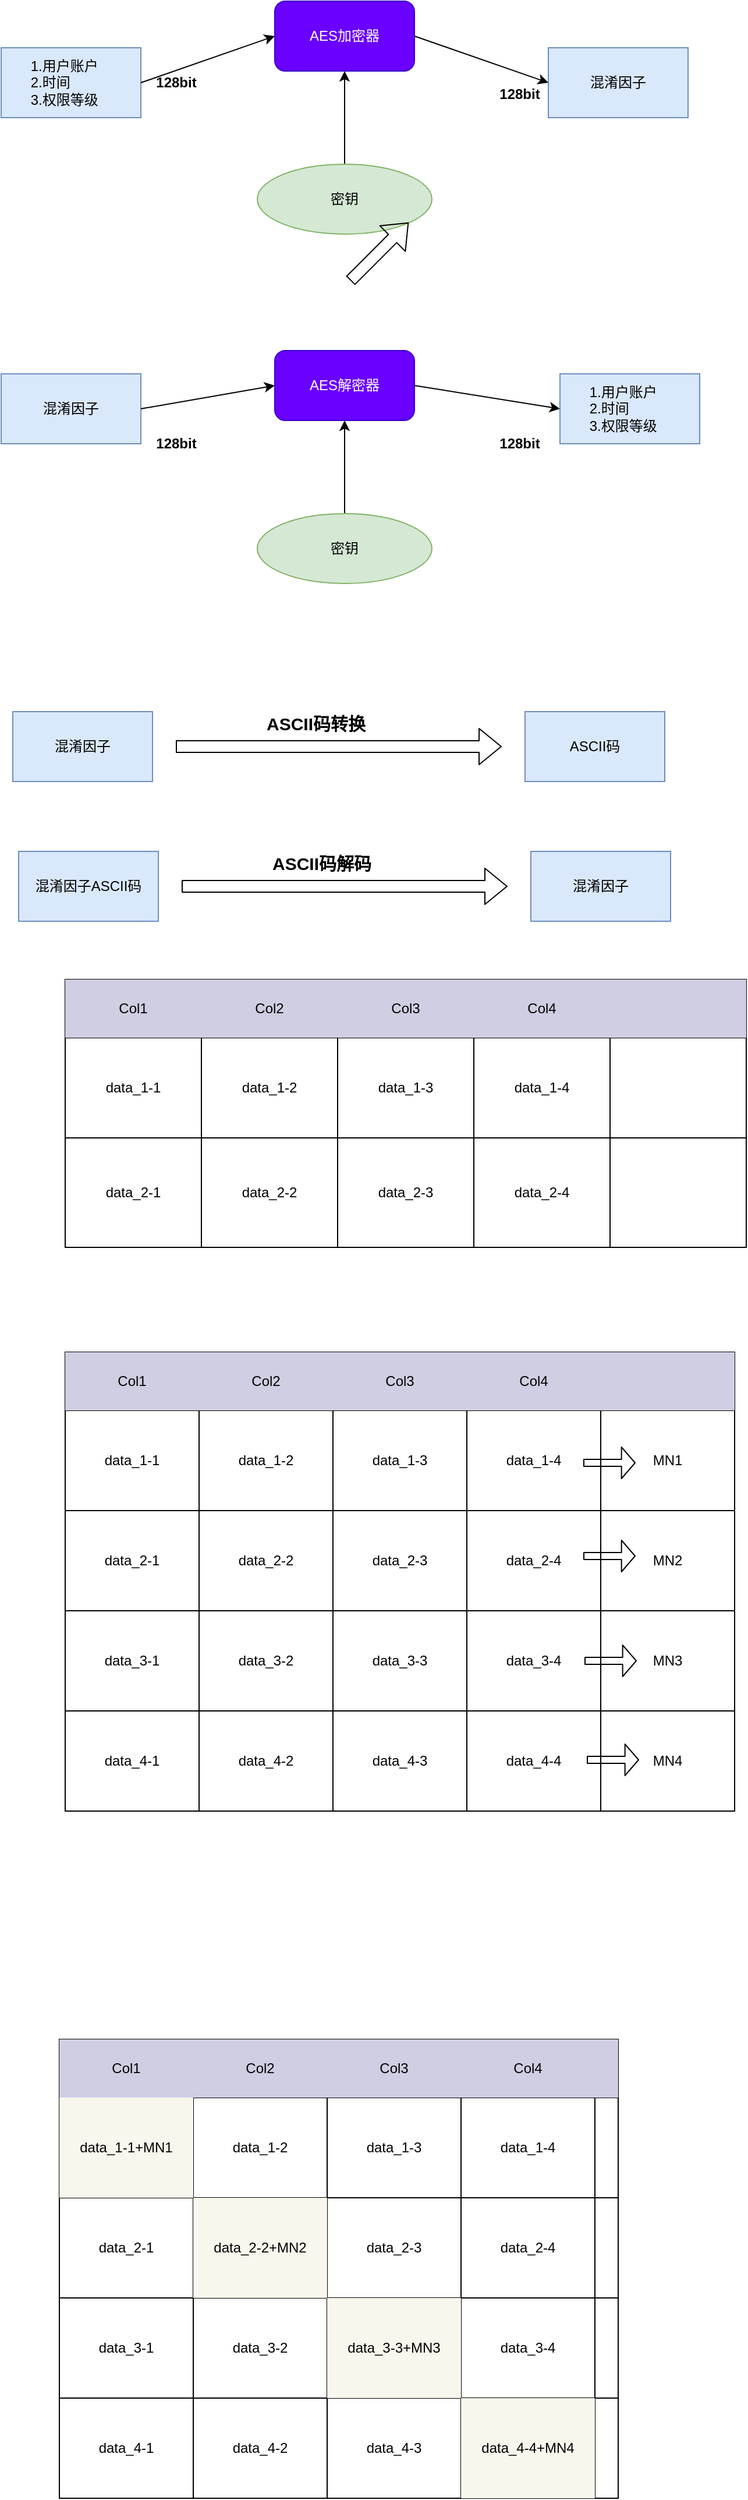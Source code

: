 <mxfile version="14.9.3" type="github">
  <diagram id="JdFX8Y5_raD3rjTgu_EH" name="Page-1">
    <mxGraphModel dx="2062" dy="1154" grid="1" gridSize="10" guides="1" tooltips="1" connect="1" arrows="1" fold="1" page="1" pageScale="1" pageWidth="850" pageHeight="1100" math="0" shadow="0">
      <root>
        <mxCell id="0" />
        <mxCell id="1" parent="0" />
        <mxCell id="7pT013oJxnpNkIhTxjK2-1" value="&amp;nbsp; &amp;nbsp; &amp;nbsp; &amp;nbsp;1.用户账户&lt;br&gt;&amp;nbsp; &amp;nbsp; &amp;nbsp; &amp;nbsp;2.时间&lt;br&gt;&amp;nbsp; &amp;nbsp; &amp;nbsp; &amp;nbsp;3.权限等级" style="rounded=0;whiteSpace=wrap;html=1;align=left;fillColor=#dae8fc;strokeColor=#6c8ebf;" parent="1" vertex="1">
          <mxGeometry x="100" y="380" width="120" height="60" as="geometry" />
        </mxCell>
        <mxCell id="7pT013oJxnpNkIhTxjK2-2" value="混淆因子" style="rounded=0;whiteSpace=wrap;html=1;fillColor=#dae8fc;strokeColor=#6c8ebf;" parent="1" vertex="1">
          <mxGeometry x="570" y="380" width="120" height="60" as="geometry" />
        </mxCell>
        <mxCell id="7pT013oJxnpNkIhTxjK2-9" value="" style="edgeStyle=orthogonalEdgeStyle;rounded=0;orthogonalLoop=1;jettySize=auto;html=1;" parent="1" source="7pT013oJxnpNkIhTxjK2-3" target="7pT013oJxnpNkIhTxjK2-6" edge="1">
          <mxGeometry relative="1" as="geometry" />
        </mxCell>
        <mxCell id="7pT013oJxnpNkIhTxjK2-3" value="密钥" style="ellipse;whiteSpace=wrap;html=1;fillColor=#d5e8d4;strokeColor=#82b366;" parent="1" vertex="1">
          <mxGeometry x="320" y="480" width="150" height="60" as="geometry" />
        </mxCell>
        <mxCell id="7pT013oJxnpNkIhTxjK2-6" value="AES加密器" style="rounded=1;whiteSpace=wrap;html=1;fillColor=#6a00ff;strokeColor=#3700CC;fontColor=#ffffff;" parent="1" vertex="1">
          <mxGeometry x="335" y="340" width="120" height="60" as="geometry" />
        </mxCell>
        <mxCell id="7pT013oJxnpNkIhTxjK2-10" value="" style="endArrow=classic;html=1;entryX=0;entryY=0.5;entryDx=0;entryDy=0;" parent="1" target="7pT013oJxnpNkIhTxjK2-6" edge="1">
          <mxGeometry width="50" height="50" relative="1" as="geometry">
            <mxPoint x="220" y="410" as="sourcePoint" />
            <mxPoint x="270" y="360" as="targetPoint" />
          </mxGeometry>
        </mxCell>
        <mxCell id="7pT013oJxnpNkIhTxjK2-11" value="" style="endArrow=classic;html=1;entryX=0;entryY=0.5;entryDx=0;entryDy=0;" parent="1" target="7pT013oJxnpNkIhTxjK2-2" edge="1">
          <mxGeometry width="50" height="50" relative="1" as="geometry">
            <mxPoint x="455" y="370" as="sourcePoint" />
            <mxPoint x="505" y="320" as="targetPoint" />
          </mxGeometry>
        </mxCell>
        <mxCell id="7pT013oJxnpNkIhTxjK2-12" value="&lt;b&gt;128bit&lt;/b&gt;" style="text;html=1;resizable=0;autosize=1;align=center;verticalAlign=middle;points=[];fillColor=none;strokeColor=none;rounded=0;" parent="1" vertex="1">
          <mxGeometry x="225" y="400" width="50" height="20" as="geometry" />
        </mxCell>
        <mxCell id="7pT013oJxnpNkIhTxjK2-13" value="&lt;b&gt;128bit&lt;/b&gt;" style="text;html=1;resizable=0;autosize=1;align=center;verticalAlign=middle;points=[];fillColor=none;strokeColor=none;rounded=0;" parent="1" vertex="1">
          <mxGeometry x="520" y="410" width="50" height="20" as="geometry" />
        </mxCell>
        <mxCell id="NVBzjJ3xbAIKhqxGu_0e-1" value="&amp;nbsp; &amp;nbsp; &amp;nbsp; &amp;nbsp;1.用户账户&lt;br&gt;&amp;nbsp; &amp;nbsp; &amp;nbsp; &amp;nbsp;2.时间&lt;br&gt;&amp;nbsp; &amp;nbsp; &amp;nbsp; &amp;nbsp;3.权限等级" style="rounded=0;whiteSpace=wrap;html=1;align=left;fillColor=#dae8fc;strokeColor=#6c8ebf;" parent="1" vertex="1">
          <mxGeometry x="580" y="660" width="120" height="60" as="geometry" />
        </mxCell>
        <mxCell id="NVBzjJ3xbAIKhqxGu_0e-2" value="混淆因子" style="rounded=0;whiteSpace=wrap;html=1;fillColor=#dae8fc;strokeColor=#6c8ebf;" parent="1" vertex="1">
          <mxGeometry x="100" y="660" width="120" height="60" as="geometry" />
        </mxCell>
        <mxCell id="NVBzjJ3xbAIKhqxGu_0e-3" value="" style="edgeStyle=orthogonalEdgeStyle;rounded=0;orthogonalLoop=1;jettySize=auto;html=1;" parent="1" source="NVBzjJ3xbAIKhqxGu_0e-4" target="NVBzjJ3xbAIKhqxGu_0e-5" edge="1">
          <mxGeometry relative="1" as="geometry" />
        </mxCell>
        <mxCell id="NVBzjJ3xbAIKhqxGu_0e-4" value="密钥" style="ellipse;whiteSpace=wrap;html=1;fillColor=#d5e8d4;strokeColor=#82b366;" parent="1" vertex="1">
          <mxGeometry x="320" y="780" width="150" height="60" as="geometry" />
        </mxCell>
        <mxCell id="NVBzjJ3xbAIKhqxGu_0e-5" value="AES解密器" style="rounded=1;whiteSpace=wrap;html=1;fillColor=#6a00ff;strokeColor=#3700CC;fontColor=#ffffff;" parent="1" vertex="1">
          <mxGeometry x="335" y="640" width="120" height="60" as="geometry" />
        </mxCell>
        <mxCell id="NVBzjJ3xbAIKhqxGu_0e-8" value="&lt;b&gt;128bit&lt;/b&gt;" style="text;html=1;resizable=0;autosize=1;align=center;verticalAlign=middle;points=[];fillColor=none;strokeColor=none;rounded=0;" parent="1" vertex="1">
          <mxGeometry x="225" y="710" width="50" height="20" as="geometry" />
        </mxCell>
        <mxCell id="NVBzjJ3xbAIKhqxGu_0e-9" value="&lt;b&gt;128bit&lt;/b&gt;" style="text;html=1;resizable=0;autosize=1;align=center;verticalAlign=middle;points=[];fillColor=none;strokeColor=none;rounded=0;" parent="1" vertex="1">
          <mxGeometry x="520" y="710" width="50" height="20" as="geometry" />
        </mxCell>
        <mxCell id="NVBzjJ3xbAIKhqxGu_0e-10" value="" style="endArrow=classic;html=1;entryX=0;entryY=0.5;entryDx=0;entryDy=0;" parent="1" target="NVBzjJ3xbAIKhqxGu_0e-5" edge="1">
          <mxGeometry width="50" height="50" relative="1" as="geometry">
            <mxPoint x="220" y="690" as="sourcePoint" />
            <mxPoint x="270" y="640" as="targetPoint" />
          </mxGeometry>
        </mxCell>
        <mxCell id="NVBzjJ3xbAIKhqxGu_0e-11" value="" style="endArrow=classic;html=1;exitX=1;exitY=0.5;exitDx=0;exitDy=0;entryX=0;entryY=0.5;entryDx=0;entryDy=0;" parent="1" source="NVBzjJ3xbAIKhqxGu_0e-5" target="NVBzjJ3xbAIKhqxGu_0e-1" edge="1">
          <mxGeometry width="50" height="50" relative="1" as="geometry">
            <mxPoint x="590" y="620" as="sourcePoint" />
            <mxPoint x="530" y="520" as="targetPoint" />
          </mxGeometry>
        </mxCell>
        <mxCell id="NVBzjJ3xbAIKhqxGu_0e-12" value="混淆因子" style="rounded=0;whiteSpace=wrap;html=1;fillColor=#dae8fc;strokeColor=#6c8ebf;" parent="1" vertex="1">
          <mxGeometry x="110" y="950" width="120" height="60" as="geometry" />
        </mxCell>
        <mxCell id="NVBzjJ3xbAIKhqxGu_0e-13" value="ASCII码" style="rounded=0;whiteSpace=wrap;html=1;fillColor=#dae8fc;strokeColor=#6c8ebf;" parent="1" vertex="1">
          <mxGeometry x="550" y="950" width="120" height="60" as="geometry" />
        </mxCell>
        <mxCell id="NVBzjJ3xbAIKhqxGu_0e-14" value="" style="shape=flexArrow;endArrow=classic;html=1;" parent="1" edge="1">
          <mxGeometry width="50" height="50" relative="1" as="geometry">
            <mxPoint x="400" y="580" as="sourcePoint" />
            <mxPoint x="450" y="530" as="targetPoint" />
          </mxGeometry>
        </mxCell>
        <mxCell id="NVBzjJ3xbAIKhqxGu_0e-16" value="" style="shape=flexArrow;endArrow=classic;html=1;" parent="1" edge="1">
          <mxGeometry width="50" height="50" relative="1" as="geometry">
            <mxPoint x="250" y="980" as="sourcePoint" />
            <mxPoint x="530" y="980" as="targetPoint" />
            <Array as="points">
              <mxPoint x="250" y="980" />
            </Array>
          </mxGeometry>
        </mxCell>
        <mxCell id="NVBzjJ3xbAIKhqxGu_0e-17" value="&lt;b&gt;&lt;font style=&quot;font-size: 15px&quot;&gt;ASCII码转换&lt;/font&gt;&lt;/b&gt;" style="text;html=1;resizable=0;autosize=1;align=center;verticalAlign=middle;points=[];fillColor=none;strokeColor=none;rounded=0;" parent="1" vertex="1">
          <mxGeometry x="320" y="950" width="100" height="20" as="geometry" />
        </mxCell>
        <mxCell id="NVBzjJ3xbAIKhqxGu_0e-20" value="" style="shape=table;html=1;whiteSpace=wrap;startSize=0;container=1;collapsible=0;childLayout=tableLayout;" parent="1" vertex="1">
          <mxGeometry x="155" y="1180" width="585" height="230" as="geometry" />
        </mxCell>
        <mxCell id="NVBzjJ3xbAIKhqxGu_0e-21" value="" style="shape=partialRectangle;html=1;whiteSpace=wrap;collapsible=0;dropTarget=0;pointerEvents=0;fillColor=none;top=0;left=0;bottom=0;right=0;points=[[0,0.5],[1,0.5]];portConstraint=eastwest;" parent="NVBzjJ3xbAIKhqxGu_0e-20" vertex="1">
          <mxGeometry width="585" height="50" as="geometry" />
        </mxCell>
        <mxCell id="NVBzjJ3xbAIKhqxGu_0e-22" value="Col1" style="shape=partialRectangle;html=1;whiteSpace=wrap;connectable=0;overflow=hidden;fillColor=#d0cee2;top=0;left=0;bottom=0;right=0;strokeColor=#56517e;" parent="NVBzjJ3xbAIKhqxGu_0e-21" vertex="1">
          <mxGeometry width="117" height="50" as="geometry" />
        </mxCell>
        <mxCell id="NVBzjJ3xbAIKhqxGu_0e-23" value="&lt;span&gt;Col2&lt;/span&gt;" style="shape=partialRectangle;html=1;whiteSpace=wrap;connectable=0;overflow=hidden;fillColor=#d0cee2;top=0;left=0;bottom=0;right=0;strokeColor=#56517e;" parent="NVBzjJ3xbAIKhqxGu_0e-21" vertex="1">
          <mxGeometry x="117" width="117" height="50" as="geometry" />
        </mxCell>
        <mxCell id="NVBzjJ3xbAIKhqxGu_0e-24" value="&lt;span&gt;Col3&lt;/span&gt;" style="shape=partialRectangle;html=1;whiteSpace=wrap;connectable=0;overflow=hidden;fillColor=#d0cee2;top=0;left=0;bottom=0;right=0;strokeColor=#56517e;" parent="NVBzjJ3xbAIKhqxGu_0e-21" vertex="1">
          <mxGeometry x="234" width="117" height="50" as="geometry" />
        </mxCell>
        <mxCell id="NVBzjJ3xbAIKhqxGu_0e-25" value="&lt;span&gt;Col4&lt;/span&gt;" style="shape=partialRectangle;html=1;whiteSpace=wrap;connectable=0;overflow=hidden;fillColor=#d0cee2;top=0;left=0;bottom=0;right=0;strokeColor=#56517e;" parent="NVBzjJ3xbAIKhqxGu_0e-21" vertex="1">
          <mxGeometry x="351" width="117" height="50" as="geometry" />
        </mxCell>
        <mxCell id="NVBzjJ3xbAIKhqxGu_0e-26" value="" style="shape=partialRectangle;html=1;whiteSpace=wrap;connectable=0;overflow=hidden;fillColor=#d0cee2;top=0;left=0;bottom=0;right=0;strokeColor=#56517e;" parent="NVBzjJ3xbAIKhqxGu_0e-21" vertex="1">
          <mxGeometry x="468" width="117" height="50" as="geometry" />
        </mxCell>
        <mxCell id="NVBzjJ3xbAIKhqxGu_0e-27" value="" style="shape=partialRectangle;html=1;whiteSpace=wrap;collapsible=0;dropTarget=0;pointerEvents=0;fillColor=none;top=0;left=0;bottom=0;right=0;points=[[0,0.5],[1,0.5]];portConstraint=eastwest;" parent="NVBzjJ3xbAIKhqxGu_0e-20" vertex="1">
          <mxGeometry y="50" width="585" height="86" as="geometry" />
        </mxCell>
        <mxCell id="NVBzjJ3xbAIKhqxGu_0e-28" value="data_1-1" style="shape=partialRectangle;html=1;whiteSpace=wrap;connectable=0;overflow=hidden;fillColor=none;top=0;left=0;bottom=0;right=0;" parent="NVBzjJ3xbAIKhqxGu_0e-27" vertex="1">
          <mxGeometry width="117" height="86" as="geometry" />
        </mxCell>
        <mxCell id="NVBzjJ3xbAIKhqxGu_0e-29" value="&lt;span&gt;data_1-2&lt;/span&gt;" style="shape=partialRectangle;html=1;whiteSpace=wrap;connectable=0;overflow=hidden;fillColor=none;top=0;left=0;bottom=0;right=0;" parent="NVBzjJ3xbAIKhqxGu_0e-27" vertex="1">
          <mxGeometry x="117" width="117" height="86" as="geometry" />
        </mxCell>
        <mxCell id="NVBzjJ3xbAIKhqxGu_0e-30" value="&lt;span&gt;data_1-3&lt;/span&gt;" style="shape=partialRectangle;html=1;whiteSpace=wrap;connectable=0;overflow=hidden;fillColor=none;top=0;left=0;bottom=0;right=0;" parent="NVBzjJ3xbAIKhqxGu_0e-27" vertex="1">
          <mxGeometry x="234" width="117" height="86" as="geometry" />
        </mxCell>
        <mxCell id="NVBzjJ3xbAIKhqxGu_0e-31" value="&lt;span&gt;data_1-4&lt;/span&gt;" style="shape=partialRectangle;html=1;whiteSpace=wrap;connectable=0;overflow=hidden;fillColor=none;top=0;left=0;bottom=0;right=0;" parent="NVBzjJ3xbAIKhqxGu_0e-27" vertex="1">
          <mxGeometry x="351" width="117" height="86" as="geometry" />
        </mxCell>
        <mxCell id="NVBzjJ3xbAIKhqxGu_0e-32" value="" style="shape=partialRectangle;html=1;whiteSpace=wrap;connectable=0;overflow=hidden;fillColor=none;top=0;left=0;bottom=0;right=0;" parent="NVBzjJ3xbAIKhqxGu_0e-27" vertex="1">
          <mxGeometry x="468" width="117" height="86" as="geometry" />
        </mxCell>
        <mxCell id="NVBzjJ3xbAIKhqxGu_0e-33" value="" style="shape=partialRectangle;html=1;whiteSpace=wrap;collapsible=0;dropTarget=0;pointerEvents=0;fillColor=none;top=0;left=0;bottom=0;right=0;points=[[0,0.5],[1,0.5]];portConstraint=eastwest;" parent="NVBzjJ3xbAIKhqxGu_0e-20" vertex="1">
          <mxGeometry y="136" width="585" height="94" as="geometry" />
        </mxCell>
        <mxCell id="NVBzjJ3xbAIKhqxGu_0e-34" value="&lt;span&gt;data_2-1&lt;/span&gt;" style="shape=partialRectangle;html=1;whiteSpace=wrap;connectable=0;overflow=hidden;fillColor=none;top=0;left=0;bottom=0;right=0;" parent="NVBzjJ3xbAIKhqxGu_0e-33" vertex="1">
          <mxGeometry width="117" height="94" as="geometry" />
        </mxCell>
        <mxCell id="NVBzjJ3xbAIKhqxGu_0e-35" value="&lt;span&gt;data_2-2&lt;/span&gt;" style="shape=partialRectangle;html=1;whiteSpace=wrap;connectable=0;overflow=hidden;fillColor=none;top=0;left=0;bottom=0;right=0;" parent="NVBzjJ3xbAIKhqxGu_0e-33" vertex="1">
          <mxGeometry x="117" width="117" height="94" as="geometry" />
        </mxCell>
        <mxCell id="NVBzjJ3xbAIKhqxGu_0e-36" value="&lt;span&gt;data_2-3&lt;/span&gt;" style="shape=partialRectangle;html=1;whiteSpace=wrap;connectable=0;overflow=hidden;fillColor=none;top=0;left=0;bottom=0;right=0;" parent="NVBzjJ3xbAIKhqxGu_0e-33" vertex="1">
          <mxGeometry x="234" width="117" height="94" as="geometry" />
        </mxCell>
        <mxCell id="NVBzjJ3xbAIKhqxGu_0e-37" value="&lt;span&gt;data_2-4&lt;/span&gt;" style="shape=partialRectangle;html=1;whiteSpace=wrap;connectable=0;overflow=hidden;fillColor=none;top=0;left=0;bottom=0;right=0;" parent="NVBzjJ3xbAIKhqxGu_0e-33" vertex="1">
          <mxGeometry x="351" width="117" height="94" as="geometry" />
        </mxCell>
        <mxCell id="NVBzjJ3xbAIKhqxGu_0e-38" value="" style="shape=partialRectangle;html=1;whiteSpace=wrap;connectable=0;overflow=hidden;fillColor=none;top=0;left=0;bottom=0;right=0;" parent="NVBzjJ3xbAIKhqxGu_0e-33" vertex="1">
          <mxGeometry x="468" width="117" height="94" as="geometry" />
        </mxCell>
        <mxCell id="NVBzjJ3xbAIKhqxGu_0e-111" value="" style="shape=table;html=1;whiteSpace=wrap;startSize=0;container=1;collapsible=0;childLayout=tableLayout;" parent="1" vertex="1">
          <mxGeometry x="155" y="1500" width="575" height="394" as="geometry" />
        </mxCell>
        <mxCell id="NVBzjJ3xbAIKhqxGu_0e-112" value="" style="shape=partialRectangle;html=1;whiteSpace=wrap;collapsible=0;dropTarget=0;pointerEvents=0;fillColor=none;top=0;left=0;bottom=0;right=0;points=[[0,0.5],[1,0.5]];portConstraint=eastwest;" parent="NVBzjJ3xbAIKhqxGu_0e-111" vertex="1">
          <mxGeometry width="575" height="50" as="geometry" />
        </mxCell>
        <mxCell id="NVBzjJ3xbAIKhqxGu_0e-113" value="&lt;span&gt;Col1&lt;/span&gt;" style="shape=partialRectangle;html=1;whiteSpace=wrap;connectable=0;overflow=hidden;fillColor=#d0cee2;top=0;left=0;bottom=0;right=0;strokeColor=#56517e;" parent="NVBzjJ3xbAIKhqxGu_0e-112" vertex="1">
          <mxGeometry width="115" height="50" as="geometry" />
        </mxCell>
        <mxCell id="NVBzjJ3xbAIKhqxGu_0e-114" value="&lt;span&gt;Col2&lt;/span&gt;" style="shape=partialRectangle;html=1;whiteSpace=wrap;connectable=0;overflow=hidden;fillColor=#d0cee2;top=0;left=0;bottom=0;right=0;strokeColor=#56517e;" parent="NVBzjJ3xbAIKhqxGu_0e-112" vertex="1">
          <mxGeometry x="115" width="115" height="50" as="geometry" />
        </mxCell>
        <mxCell id="NVBzjJ3xbAIKhqxGu_0e-115" value="&lt;span&gt;Col3&lt;/span&gt;" style="shape=partialRectangle;html=1;whiteSpace=wrap;connectable=0;overflow=hidden;fillColor=#d0cee2;top=0;left=0;bottom=0;right=0;strokeColor=#56517e;" parent="NVBzjJ3xbAIKhqxGu_0e-112" vertex="1">
          <mxGeometry x="230" width="115" height="50" as="geometry" />
        </mxCell>
        <mxCell id="NVBzjJ3xbAIKhqxGu_0e-116" value="&lt;span&gt;Col4&lt;/span&gt;" style="shape=partialRectangle;html=1;whiteSpace=wrap;connectable=0;overflow=hidden;fillColor=#d0cee2;top=0;left=0;bottom=0;right=0;strokeColor=#56517e;" parent="NVBzjJ3xbAIKhqxGu_0e-112" vertex="1">
          <mxGeometry x="345" width="115" height="50" as="geometry" />
        </mxCell>
        <mxCell id="NVBzjJ3xbAIKhqxGu_0e-117" value="" style="shape=partialRectangle;html=1;whiteSpace=wrap;connectable=0;overflow=hidden;fillColor=#d0cee2;top=0;left=0;bottom=0;right=0;strokeColor=#56517e;" parent="NVBzjJ3xbAIKhqxGu_0e-112" vertex="1">
          <mxGeometry x="460" width="115" height="50" as="geometry" />
        </mxCell>
        <mxCell id="NVBzjJ3xbAIKhqxGu_0e-118" value="" style="shape=partialRectangle;html=1;whiteSpace=wrap;collapsible=0;dropTarget=0;pointerEvents=0;fillColor=none;top=0;left=0;bottom=0;right=0;points=[[0,0.5],[1,0.5]];portConstraint=eastwest;" parent="NVBzjJ3xbAIKhqxGu_0e-111" vertex="1">
          <mxGeometry y="50" width="575" height="86" as="geometry" />
        </mxCell>
        <mxCell id="NVBzjJ3xbAIKhqxGu_0e-119" value="&lt;span&gt;data_1-1&lt;/span&gt;" style="shape=partialRectangle;html=1;whiteSpace=wrap;connectable=0;overflow=hidden;fillColor=none;top=0;left=0;bottom=0;right=0;" parent="NVBzjJ3xbAIKhqxGu_0e-118" vertex="1">
          <mxGeometry width="115" height="86" as="geometry" />
        </mxCell>
        <mxCell id="NVBzjJ3xbAIKhqxGu_0e-120" value="&lt;span&gt;data_1-2&lt;/span&gt;" style="shape=partialRectangle;html=1;whiteSpace=wrap;connectable=0;overflow=hidden;fillColor=none;top=0;left=0;bottom=0;right=0;" parent="NVBzjJ3xbAIKhqxGu_0e-118" vertex="1">
          <mxGeometry x="115" width="115" height="86" as="geometry" />
        </mxCell>
        <mxCell id="NVBzjJ3xbAIKhqxGu_0e-121" value="&lt;span&gt;data_1-3&lt;/span&gt;" style="shape=partialRectangle;html=1;whiteSpace=wrap;connectable=0;overflow=hidden;fillColor=none;top=0;left=0;bottom=0;right=0;" parent="NVBzjJ3xbAIKhqxGu_0e-118" vertex="1">
          <mxGeometry x="230" width="115" height="86" as="geometry" />
        </mxCell>
        <mxCell id="NVBzjJ3xbAIKhqxGu_0e-122" value="&lt;span&gt;data_1-4&lt;/span&gt;" style="shape=partialRectangle;html=1;whiteSpace=wrap;connectable=0;overflow=hidden;fillColor=none;top=0;left=0;bottom=0;right=0;" parent="NVBzjJ3xbAIKhqxGu_0e-118" vertex="1">
          <mxGeometry x="345" width="115" height="86" as="geometry" />
        </mxCell>
        <mxCell id="NVBzjJ3xbAIKhqxGu_0e-123" value="MN1" style="shape=partialRectangle;html=1;whiteSpace=wrap;connectable=0;overflow=hidden;fillColor=none;top=0;left=0;bottom=0;right=0;" parent="NVBzjJ3xbAIKhqxGu_0e-118" vertex="1">
          <mxGeometry x="460" width="115" height="86" as="geometry" />
        </mxCell>
        <mxCell id="NVBzjJ3xbAIKhqxGu_0e-124" value="" style="shape=partialRectangle;html=1;whiteSpace=wrap;collapsible=0;dropTarget=0;pointerEvents=0;fillColor=none;top=0;left=0;bottom=0;right=0;points=[[0,0.5],[1,0.5]];portConstraint=eastwest;" parent="NVBzjJ3xbAIKhqxGu_0e-111" vertex="1">
          <mxGeometry y="136" width="575" height="86" as="geometry" />
        </mxCell>
        <mxCell id="NVBzjJ3xbAIKhqxGu_0e-125" value="&lt;span&gt;data_2-1&lt;/span&gt;" style="shape=partialRectangle;html=1;whiteSpace=wrap;connectable=0;overflow=hidden;fillColor=none;top=0;left=0;bottom=0;right=0;" parent="NVBzjJ3xbAIKhqxGu_0e-124" vertex="1">
          <mxGeometry width="115" height="86" as="geometry" />
        </mxCell>
        <mxCell id="NVBzjJ3xbAIKhqxGu_0e-126" value="&lt;span&gt;data_2-2&lt;/span&gt;" style="shape=partialRectangle;html=1;whiteSpace=wrap;connectable=0;overflow=hidden;fillColor=none;top=0;left=0;bottom=0;right=0;" parent="NVBzjJ3xbAIKhqxGu_0e-124" vertex="1">
          <mxGeometry x="115" width="115" height="86" as="geometry" />
        </mxCell>
        <mxCell id="NVBzjJ3xbAIKhqxGu_0e-127" value="&lt;span&gt;data_2-3&lt;/span&gt;" style="shape=partialRectangle;html=1;whiteSpace=wrap;connectable=0;overflow=hidden;fillColor=none;top=0;left=0;bottom=0;right=0;" parent="NVBzjJ3xbAIKhqxGu_0e-124" vertex="1">
          <mxGeometry x="230" width="115" height="86" as="geometry" />
        </mxCell>
        <mxCell id="NVBzjJ3xbAIKhqxGu_0e-128" value="&lt;span&gt;data_2-4&lt;/span&gt;" style="shape=partialRectangle;html=1;whiteSpace=wrap;connectable=0;overflow=hidden;fillColor=none;top=0;left=0;bottom=0;right=0;" parent="NVBzjJ3xbAIKhqxGu_0e-124" vertex="1">
          <mxGeometry x="345" width="115" height="86" as="geometry" />
        </mxCell>
        <mxCell id="NVBzjJ3xbAIKhqxGu_0e-129" value="MN2" style="shape=partialRectangle;html=1;whiteSpace=wrap;connectable=0;overflow=hidden;fillColor=none;top=0;left=0;bottom=0;right=0;" parent="NVBzjJ3xbAIKhqxGu_0e-124" vertex="1">
          <mxGeometry x="460" width="115" height="86" as="geometry" />
        </mxCell>
        <mxCell id="NVBzjJ3xbAIKhqxGu_0e-130" value="" style="shape=partialRectangle;html=1;whiteSpace=wrap;collapsible=0;dropTarget=0;pointerEvents=0;fillColor=none;top=0;left=0;bottom=0;right=0;points=[[0,0.5],[1,0.5]];portConstraint=eastwest;" parent="NVBzjJ3xbAIKhqxGu_0e-111" vertex="1">
          <mxGeometry y="222" width="575" height="86" as="geometry" />
        </mxCell>
        <mxCell id="NVBzjJ3xbAIKhqxGu_0e-131" value="&lt;span&gt;data_3-1&lt;/span&gt;" style="shape=partialRectangle;html=1;whiteSpace=wrap;connectable=0;overflow=hidden;fillColor=none;top=0;left=0;bottom=0;right=0;" parent="NVBzjJ3xbAIKhqxGu_0e-130" vertex="1">
          <mxGeometry width="115" height="86" as="geometry" />
        </mxCell>
        <mxCell id="NVBzjJ3xbAIKhqxGu_0e-132" value="&lt;span&gt;data_3-2&lt;/span&gt;" style="shape=partialRectangle;html=1;whiteSpace=wrap;connectable=0;overflow=hidden;fillColor=none;top=0;left=0;bottom=0;right=0;" parent="NVBzjJ3xbAIKhqxGu_0e-130" vertex="1">
          <mxGeometry x="115" width="115" height="86" as="geometry" />
        </mxCell>
        <mxCell id="NVBzjJ3xbAIKhqxGu_0e-133" value="&lt;span&gt;data_3-3&lt;/span&gt;" style="shape=partialRectangle;html=1;whiteSpace=wrap;connectable=0;overflow=hidden;fillColor=none;top=0;left=0;bottom=0;right=0;" parent="NVBzjJ3xbAIKhqxGu_0e-130" vertex="1">
          <mxGeometry x="230" width="115" height="86" as="geometry" />
        </mxCell>
        <mxCell id="NVBzjJ3xbAIKhqxGu_0e-134" value="&lt;span&gt;data_3-4&lt;/span&gt;" style="shape=partialRectangle;html=1;whiteSpace=wrap;connectable=0;overflow=hidden;fillColor=none;top=0;left=0;bottom=0;right=0;" parent="NVBzjJ3xbAIKhqxGu_0e-130" vertex="1">
          <mxGeometry x="345" width="115" height="86" as="geometry" />
        </mxCell>
        <mxCell id="NVBzjJ3xbAIKhqxGu_0e-135" value="MN3" style="shape=partialRectangle;html=1;whiteSpace=wrap;connectable=0;overflow=hidden;fillColor=none;top=0;left=0;bottom=0;right=0;" parent="NVBzjJ3xbAIKhqxGu_0e-130" vertex="1">
          <mxGeometry x="460" width="115" height="86" as="geometry" />
        </mxCell>
        <mxCell id="NVBzjJ3xbAIKhqxGu_0e-136" value="" style="shape=partialRectangle;html=1;whiteSpace=wrap;collapsible=0;dropTarget=0;pointerEvents=0;fillColor=none;top=0;left=0;bottom=0;right=0;points=[[0,0.5],[1,0.5]];portConstraint=eastwest;" parent="NVBzjJ3xbAIKhqxGu_0e-111" vertex="1">
          <mxGeometry y="308" width="575" height="86" as="geometry" />
        </mxCell>
        <mxCell id="NVBzjJ3xbAIKhqxGu_0e-137" value="&lt;span&gt;data_4-1&lt;/span&gt;" style="shape=partialRectangle;html=1;whiteSpace=wrap;connectable=0;overflow=hidden;fillColor=none;top=0;left=0;bottom=0;right=0;" parent="NVBzjJ3xbAIKhqxGu_0e-136" vertex="1">
          <mxGeometry width="115" height="86" as="geometry" />
        </mxCell>
        <mxCell id="NVBzjJ3xbAIKhqxGu_0e-138" value="&lt;span&gt;data_4-2&lt;/span&gt;" style="shape=partialRectangle;html=1;whiteSpace=wrap;connectable=0;overflow=hidden;fillColor=none;top=0;left=0;bottom=0;right=0;" parent="NVBzjJ3xbAIKhqxGu_0e-136" vertex="1">
          <mxGeometry x="115" width="115" height="86" as="geometry" />
        </mxCell>
        <mxCell id="NVBzjJ3xbAIKhqxGu_0e-139" value="&lt;span&gt;data_4-3&lt;/span&gt;" style="shape=partialRectangle;html=1;whiteSpace=wrap;connectable=0;overflow=hidden;fillColor=none;top=0;left=0;bottom=0;right=0;" parent="NVBzjJ3xbAIKhqxGu_0e-136" vertex="1">
          <mxGeometry x="230" width="115" height="86" as="geometry" />
        </mxCell>
        <mxCell id="NVBzjJ3xbAIKhqxGu_0e-140" value="&lt;span&gt;data_4-4&lt;/span&gt;" style="shape=partialRectangle;html=1;whiteSpace=wrap;connectable=0;overflow=hidden;fillColor=none;top=0;left=0;bottom=0;right=0;" parent="NVBzjJ3xbAIKhqxGu_0e-136" vertex="1">
          <mxGeometry x="345" width="115" height="86" as="geometry" />
        </mxCell>
        <mxCell id="NVBzjJ3xbAIKhqxGu_0e-141" value="MN4" style="shape=partialRectangle;html=1;whiteSpace=wrap;connectable=0;overflow=hidden;fillColor=none;top=0;left=0;bottom=0;right=0;" parent="NVBzjJ3xbAIKhqxGu_0e-136" vertex="1">
          <mxGeometry x="460" width="115" height="86" as="geometry" />
        </mxCell>
        <mxCell id="NVBzjJ3xbAIKhqxGu_0e-144" value="" style="endArrow=block;html=1;shape=flexArrow;strokeWidth=1;endFill=0;width=6;endSize=3.56;" parent="1" edge="1">
          <mxGeometry width="50" height="50" relative="1" as="geometry">
            <mxPoint x="600" y="1595" as="sourcePoint" />
            <mxPoint x="645" y="1595" as="targetPoint" />
          </mxGeometry>
        </mxCell>
        <mxCell id="NVBzjJ3xbAIKhqxGu_0e-145" value="" style="endArrow=block;html=1;shape=flexArrow;strokeWidth=1;endFill=0;width=6;endSize=3.56;" parent="1" edge="1">
          <mxGeometry width="50" height="50" relative="1" as="geometry">
            <mxPoint x="603" y="1850" as="sourcePoint" />
            <mxPoint x="648" y="1850" as="targetPoint" />
          </mxGeometry>
        </mxCell>
        <mxCell id="NVBzjJ3xbAIKhqxGu_0e-146" value="" style="endArrow=block;html=1;shape=flexArrow;strokeWidth=1;endFill=0;width=6;endSize=3.56;" parent="1" edge="1">
          <mxGeometry width="50" height="50" relative="1" as="geometry">
            <mxPoint x="601" y="1765" as="sourcePoint" />
            <mxPoint x="646" y="1765" as="targetPoint" />
          </mxGeometry>
        </mxCell>
        <mxCell id="NVBzjJ3xbAIKhqxGu_0e-147" value="" style="endArrow=block;html=1;shape=flexArrow;strokeWidth=1;endFill=0;width=6;endSize=3.56;" parent="1" edge="1">
          <mxGeometry width="50" height="50" relative="1" as="geometry">
            <mxPoint x="600" y="1675" as="sourcePoint" />
            <mxPoint x="645" y="1675" as="targetPoint" />
          </mxGeometry>
        </mxCell>
        <mxCell id="NVBzjJ3xbAIKhqxGu_0e-148" value="" style="shape=table;html=1;whiteSpace=wrap;startSize=0;container=1;collapsible=0;childLayout=tableLayout;" parent="1" vertex="1">
          <mxGeometry x="150" y="2090" width="480" height="394" as="geometry" />
        </mxCell>
        <mxCell id="NVBzjJ3xbAIKhqxGu_0e-149" value="" style="shape=partialRectangle;html=1;whiteSpace=wrap;collapsible=0;dropTarget=0;pointerEvents=0;fillColor=none;top=0;left=0;bottom=0;right=0;points=[[0,0.5],[1,0.5]];portConstraint=eastwest;" parent="NVBzjJ3xbAIKhqxGu_0e-148" vertex="1">
          <mxGeometry width="480" height="50" as="geometry" />
        </mxCell>
        <mxCell id="NVBzjJ3xbAIKhqxGu_0e-150" value="&lt;span&gt;Col1&lt;/span&gt;" style="shape=partialRectangle;html=1;whiteSpace=wrap;connectable=0;overflow=hidden;fillColor=#d0cee2;top=0;left=0;bottom=0;right=0;strokeColor=#56517e;" parent="NVBzjJ3xbAIKhqxGu_0e-149" vertex="1">
          <mxGeometry width="115" height="50" as="geometry" />
        </mxCell>
        <mxCell id="NVBzjJ3xbAIKhqxGu_0e-151" value="&lt;span&gt;Col2&lt;/span&gt;" style="shape=partialRectangle;html=1;whiteSpace=wrap;connectable=0;overflow=hidden;fillColor=#d0cee2;top=0;left=0;bottom=0;right=0;strokeColor=#56517e;" parent="NVBzjJ3xbAIKhqxGu_0e-149" vertex="1">
          <mxGeometry x="115" width="115" height="50" as="geometry" />
        </mxCell>
        <mxCell id="NVBzjJ3xbAIKhqxGu_0e-152" value="&lt;span&gt;Col3&lt;/span&gt;" style="shape=partialRectangle;html=1;whiteSpace=wrap;connectable=0;overflow=hidden;fillColor=#d0cee2;top=0;left=0;bottom=0;right=0;strokeColor=#56517e;" parent="NVBzjJ3xbAIKhqxGu_0e-149" vertex="1">
          <mxGeometry x="230" width="115" height="50" as="geometry" />
        </mxCell>
        <mxCell id="NVBzjJ3xbAIKhqxGu_0e-153" value="&lt;span&gt;Col4&lt;/span&gt;" style="shape=partialRectangle;html=1;whiteSpace=wrap;connectable=0;overflow=hidden;fillColor=#d0cee2;top=0;left=0;bottom=0;right=0;strokeColor=#56517e;" parent="NVBzjJ3xbAIKhqxGu_0e-149" vertex="1">
          <mxGeometry x="345" width="115" height="50" as="geometry" />
        </mxCell>
        <mxCell id="NVBzjJ3xbAIKhqxGu_0e-154" value="" style="shape=partialRectangle;html=1;whiteSpace=wrap;connectable=0;overflow=hidden;fillColor=#d0cee2;top=0;left=0;bottom=0;right=0;strokeColor=#56517e;" parent="NVBzjJ3xbAIKhqxGu_0e-149" vertex="1">
          <mxGeometry x="460" width="20" height="50" as="geometry" />
        </mxCell>
        <mxCell id="NVBzjJ3xbAIKhqxGu_0e-155" value="" style="shape=partialRectangle;html=1;whiteSpace=wrap;collapsible=0;dropTarget=0;pointerEvents=0;fillColor=none;top=0;left=0;bottom=0;right=0;points=[[0,0.5],[1,0.5]];portConstraint=eastwest;" parent="NVBzjJ3xbAIKhqxGu_0e-148" vertex="1">
          <mxGeometry y="50" width="480" height="86" as="geometry" />
        </mxCell>
        <mxCell id="NVBzjJ3xbAIKhqxGu_0e-156" value="&lt;span&gt;data_1-1+&lt;/span&gt;MN1" style="shape=partialRectangle;html=1;whiteSpace=wrap;connectable=0;overflow=hidden;fillColor=#f9f7ed;top=0;left=0;bottom=0;right=0;strokeColor=#36393d;" parent="NVBzjJ3xbAIKhqxGu_0e-155" vertex="1">
          <mxGeometry width="115" height="86" as="geometry" />
        </mxCell>
        <mxCell id="NVBzjJ3xbAIKhqxGu_0e-157" value="&lt;span&gt;data_1-2&lt;/span&gt;" style="shape=partialRectangle;html=1;whiteSpace=wrap;connectable=0;overflow=hidden;fillColor=none;top=0;left=0;bottom=0;right=0;" parent="NVBzjJ3xbAIKhqxGu_0e-155" vertex="1">
          <mxGeometry x="115" width="115" height="86" as="geometry" />
        </mxCell>
        <mxCell id="NVBzjJ3xbAIKhqxGu_0e-158" value="&lt;span&gt;data_1-3&lt;/span&gt;" style="shape=partialRectangle;html=1;whiteSpace=wrap;connectable=0;overflow=hidden;fillColor=none;top=0;left=0;bottom=0;right=0;" parent="NVBzjJ3xbAIKhqxGu_0e-155" vertex="1">
          <mxGeometry x="230" width="115" height="86" as="geometry" />
        </mxCell>
        <mxCell id="NVBzjJ3xbAIKhqxGu_0e-159" value="&lt;span&gt;data_1-4&lt;/span&gt;" style="shape=partialRectangle;html=1;whiteSpace=wrap;connectable=0;overflow=hidden;fillColor=none;top=0;left=0;bottom=0;right=0;" parent="NVBzjJ3xbAIKhqxGu_0e-155" vertex="1">
          <mxGeometry x="345" width="115" height="86" as="geometry" />
        </mxCell>
        <mxCell id="NVBzjJ3xbAIKhqxGu_0e-160" value="" style="shape=partialRectangle;html=1;whiteSpace=wrap;connectable=0;overflow=hidden;fillColor=none;top=0;left=0;bottom=0;right=0;" parent="NVBzjJ3xbAIKhqxGu_0e-155" vertex="1">
          <mxGeometry x="460" width="20" height="86" as="geometry" />
        </mxCell>
        <mxCell id="NVBzjJ3xbAIKhqxGu_0e-161" value="" style="shape=partialRectangle;html=1;whiteSpace=wrap;collapsible=0;dropTarget=0;pointerEvents=0;fillColor=none;top=0;left=0;bottom=0;right=0;points=[[0,0.5],[1,0.5]];portConstraint=eastwest;" parent="NVBzjJ3xbAIKhqxGu_0e-148" vertex="1">
          <mxGeometry y="136" width="480" height="86" as="geometry" />
        </mxCell>
        <mxCell id="NVBzjJ3xbAIKhqxGu_0e-162" value="&lt;span&gt;data_2-1&lt;/span&gt;" style="shape=partialRectangle;html=1;whiteSpace=wrap;connectable=0;overflow=hidden;fillColor=none;top=0;left=0;bottom=0;right=0;" parent="NVBzjJ3xbAIKhqxGu_0e-161" vertex="1">
          <mxGeometry width="115" height="86" as="geometry" />
        </mxCell>
        <mxCell id="NVBzjJ3xbAIKhqxGu_0e-163" value="&lt;span&gt;data_2-2+MN2&lt;/span&gt;" style="shape=partialRectangle;html=1;whiteSpace=wrap;connectable=0;overflow=hidden;fillColor=#f9f7ed;top=0;left=0;bottom=0;right=0;strokeColor=#36393d;" parent="NVBzjJ3xbAIKhqxGu_0e-161" vertex="1">
          <mxGeometry x="115" width="115" height="86" as="geometry" />
        </mxCell>
        <mxCell id="NVBzjJ3xbAIKhqxGu_0e-164" value="&lt;span&gt;data_2-3&lt;/span&gt;" style="shape=partialRectangle;html=1;whiteSpace=wrap;connectable=0;overflow=hidden;fillColor=none;top=0;left=0;bottom=0;right=0;" parent="NVBzjJ3xbAIKhqxGu_0e-161" vertex="1">
          <mxGeometry x="230" width="115" height="86" as="geometry" />
        </mxCell>
        <mxCell id="NVBzjJ3xbAIKhqxGu_0e-165" value="&lt;span&gt;data_2-4&lt;/span&gt;" style="shape=partialRectangle;html=1;whiteSpace=wrap;connectable=0;overflow=hidden;fillColor=none;top=0;left=0;bottom=0;right=0;" parent="NVBzjJ3xbAIKhqxGu_0e-161" vertex="1">
          <mxGeometry x="345" width="115" height="86" as="geometry" />
        </mxCell>
        <mxCell id="NVBzjJ3xbAIKhqxGu_0e-166" value="" style="shape=partialRectangle;html=1;whiteSpace=wrap;connectable=0;overflow=hidden;fillColor=none;top=0;left=0;bottom=0;right=0;" parent="NVBzjJ3xbAIKhqxGu_0e-161" vertex="1">
          <mxGeometry x="460" width="20" height="86" as="geometry" />
        </mxCell>
        <mxCell id="NVBzjJ3xbAIKhqxGu_0e-167" value="" style="shape=partialRectangle;html=1;whiteSpace=wrap;collapsible=0;dropTarget=0;pointerEvents=0;fillColor=none;top=0;left=0;bottom=0;right=0;points=[[0,0.5],[1,0.5]];portConstraint=eastwest;" parent="NVBzjJ3xbAIKhqxGu_0e-148" vertex="1">
          <mxGeometry y="222" width="480" height="86" as="geometry" />
        </mxCell>
        <mxCell id="NVBzjJ3xbAIKhqxGu_0e-168" value="&lt;span&gt;data_3-1&lt;/span&gt;" style="shape=partialRectangle;html=1;whiteSpace=wrap;connectable=0;overflow=hidden;fillColor=none;top=0;left=0;bottom=0;right=0;" parent="NVBzjJ3xbAIKhqxGu_0e-167" vertex="1">
          <mxGeometry width="115" height="86" as="geometry" />
        </mxCell>
        <mxCell id="NVBzjJ3xbAIKhqxGu_0e-169" value="&lt;span&gt;data_3-2&lt;/span&gt;" style="shape=partialRectangle;html=1;whiteSpace=wrap;connectable=0;overflow=hidden;fillColor=none;top=0;left=0;bottom=0;right=0;" parent="NVBzjJ3xbAIKhqxGu_0e-167" vertex="1">
          <mxGeometry x="115" width="115" height="86" as="geometry" />
        </mxCell>
        <mxCell id="NVBzjJ3xbAIKhqxGu_0e-170" value="&lt;span&gt;data_3-3+MN3&lt;/span&gt;" style="shape=partialRectangle;html=1;whiteSpace=wrap;connectable=0;overflow=hidden;fillColor=#f9f7ed;top=0;left=0;bottom=0;right=0;strokeColor=#36393d;" parent="NVBzjJ3xbAIKhqxGu_0e-167" vertex="1">
          <mxGeometry x="230" width="115" height="86" as="geometry" />
        </mxCell>
        <mxCell id="NVBzjJ3xbAIKhqxGu_0e-171" value="&lt;span&gt;data_3-4&lt;/span&gt;" style="shape=partialRectangle;html=1;whiteSpace=wrap;connectable=0;overflow=hidden;fillColor=none;top=0;left=0;bottom=0;right=0;" parent="NVBzjJ3xbAIKhqxGu_0e-167" vertex="1">
          <mxGeometry x="345" width="115" height="86" as="geometry" />
        </mxCell>
        <mxCell id="NVBzjJ3xbAIKhqxGu_0e-172" value="" style="shape=partialRectangle;html=1;whiteSpace=wrap;connectable=0;overflow=hidden;fillColor=none;top=0;left=0;bottom=0;right=0;" parent="NVBzjJ3xbAIKhqxGu_0e-167" vertex="1">
          <mxGeometry x="460" width="20" height="86" as="geometry" />
        </mxCell>
        <mxCell id="NVBzjJ3xbAIKhqxGu_0e-173" value="" style="shape=partialRectangle;html=1;whiteSpace=wrap;collapsible=0;dropTarget=0;pointerEvents=0;fillColor=none;top=0;left=0;bottom=0;right=0;points=[[0,0.5],[1,0.5]];portConstraint=eastwest;" parent="NVBzjJ3xbAIKhqxGu_0e-148" vertex="1">
          <mxGeometry y="308" width="480" height="86" as="geometry" />
        </mxCell>
        <mxCell id="NVBzjJ3xbAIKhqxGu_0e-174" value="&lt;span&gt;data_4-1&lt;/span&gt;" style="shape=partialRectangle;html=1;whiteSpace=wrap;connectable=0;overflow=hidden;fillColor=none;top=0;left=0;bottom=0;right=0;" parent="NVBzjJ3xbAIKhqxGu_0e-173" vertex="1">
          <mxGeometry width="115" height="86" as="geometry" />
        </mxCell>
        <mxCell id="NVBzjJ3xbAIKhqxGu_0e-175" value="&lt;span&gt;data_4-2&lt;/span&gt;" style="shape=partialRectangle;html=1;whiteSpace=wrap;connectable=0;overflow=hidden;fillColor=none;top=0;left=0;bottom=0;right=0;" parent="NVBzjJ3xbAIKhqxGu_0e-173" vertex="1">
          <mxGeometry x="115" width="115" height="86" as="geometry" />
        </mxCell>
        <mxCell id="NVBzjJ3xbAIKhqxGu_0e-176" value="&lt;span&gt;data_4-3&lt;/span&gt;" style="shape=partialRectangle;html=1;whiteSpace=wrap;connectable=0;overflow=hidden;fillColor=none;top=0;left=0;bottom=0;right=0;" parent="NVBzjJ3xbAIKhqxGu_0e-173" vertex="1">
          <mxGeometry x="230" width="115" height="86" as="geometry" />
        </mxCell>
        <mxCell id="NVBzjJ3xbAIKhqxGu_0e-177" value="&lt;span&gt;data_4-4+MN4&lt;/span&gt;" style="shape=partialRectangle;html=1;whiteSpace=wrap;connectable=0;overflow=hidden;fillColor=#f9f7ed;top=0;left=0;bottom=0;right=0;strokeColor=#36393d;" parent="NVBzjJ3xbAIKhqxGu_0e-173" vertex="1">
          <mxGeometry x="345" width="115" height="86" as="geometry" />
        </mxCell>
        <mxCell id="NVBzjJ3xbAIKhqxGu_0e-178" value="" style="shape=partialRectangle;html=1;whiteSpace=wrap;connectable=0;overflow=hidden;fillColor=none;top=0;left=0;bottom=0;right=0;" parent="NVBzjJ3xbAIKhqxGu_0e-173" vertex="1">
          <mxGeometry x="460" width="20" height="86" as="geometry" />
        </mxCell>
        <mxCell id="NVBzjJ3xbAIKhqxGu_0e-183" value="混淆因子ASCII码" style="rounded=0;whiteSpace=wrap;html=1;fillColor=#dae8fc;strokeColor=#6c8ebf;" parent="1" vertex="1">
          <mxGeometry x="115" y="1070" width="120" height="60" as="geometry" />
        </mxCell>
        <mxCell id="NVBzjJ3xbAIKhqxGu_0e-184" value="混淆因子" style="rounded=0;whiteSpace=wrap;html=1;fillColor=#dae8fc;strokeColor=#6c8ebf;" parent="1" vertex="1">
          <mxGeometry x="555" y="1070" width="120" height="60" as="geometry" />
        </mxCell>
        <mxCell id="NVBzjJ3xbAIKhqxGu_0e-185" value="" style="shape=flexArrow;endArrow=classic;html=1;" parent="1" edge="1">
          <mxGeometry width="50" height="50" relative="1" as="geometry">
            <mxPoint x="255" y="1100" as="sourcePoint" />
            <mxPoint x="535" y="1100" as="targetPoint" />
            <Array as="points">
              <mxPoint x="255" y="1100" />
            </Array>
          </mxGeometry>
        </mxCell>
        <mxCell id="NVBzjJ3xbAIKhqxGu_0e-186" value="&lt;b&gt;&lt;font style=&quot;font-size: 15px&quot;&gt;ASCII码解码&lt;/font&gt;&lt;/b&gt;" style="text;html=1;resizable=0;autosize=1;align=center;verticalAlign=middle;points=[];fillColor=none;strokeColor=none;rounded=0;" parent="1" vertex="1">
          <mxGeometry x="325" y="1070" width="100" height="20" as="geometry" />
        </mxCell>
      </root>
    </mxGraphModel>
  </diagram>
</mxfile>
